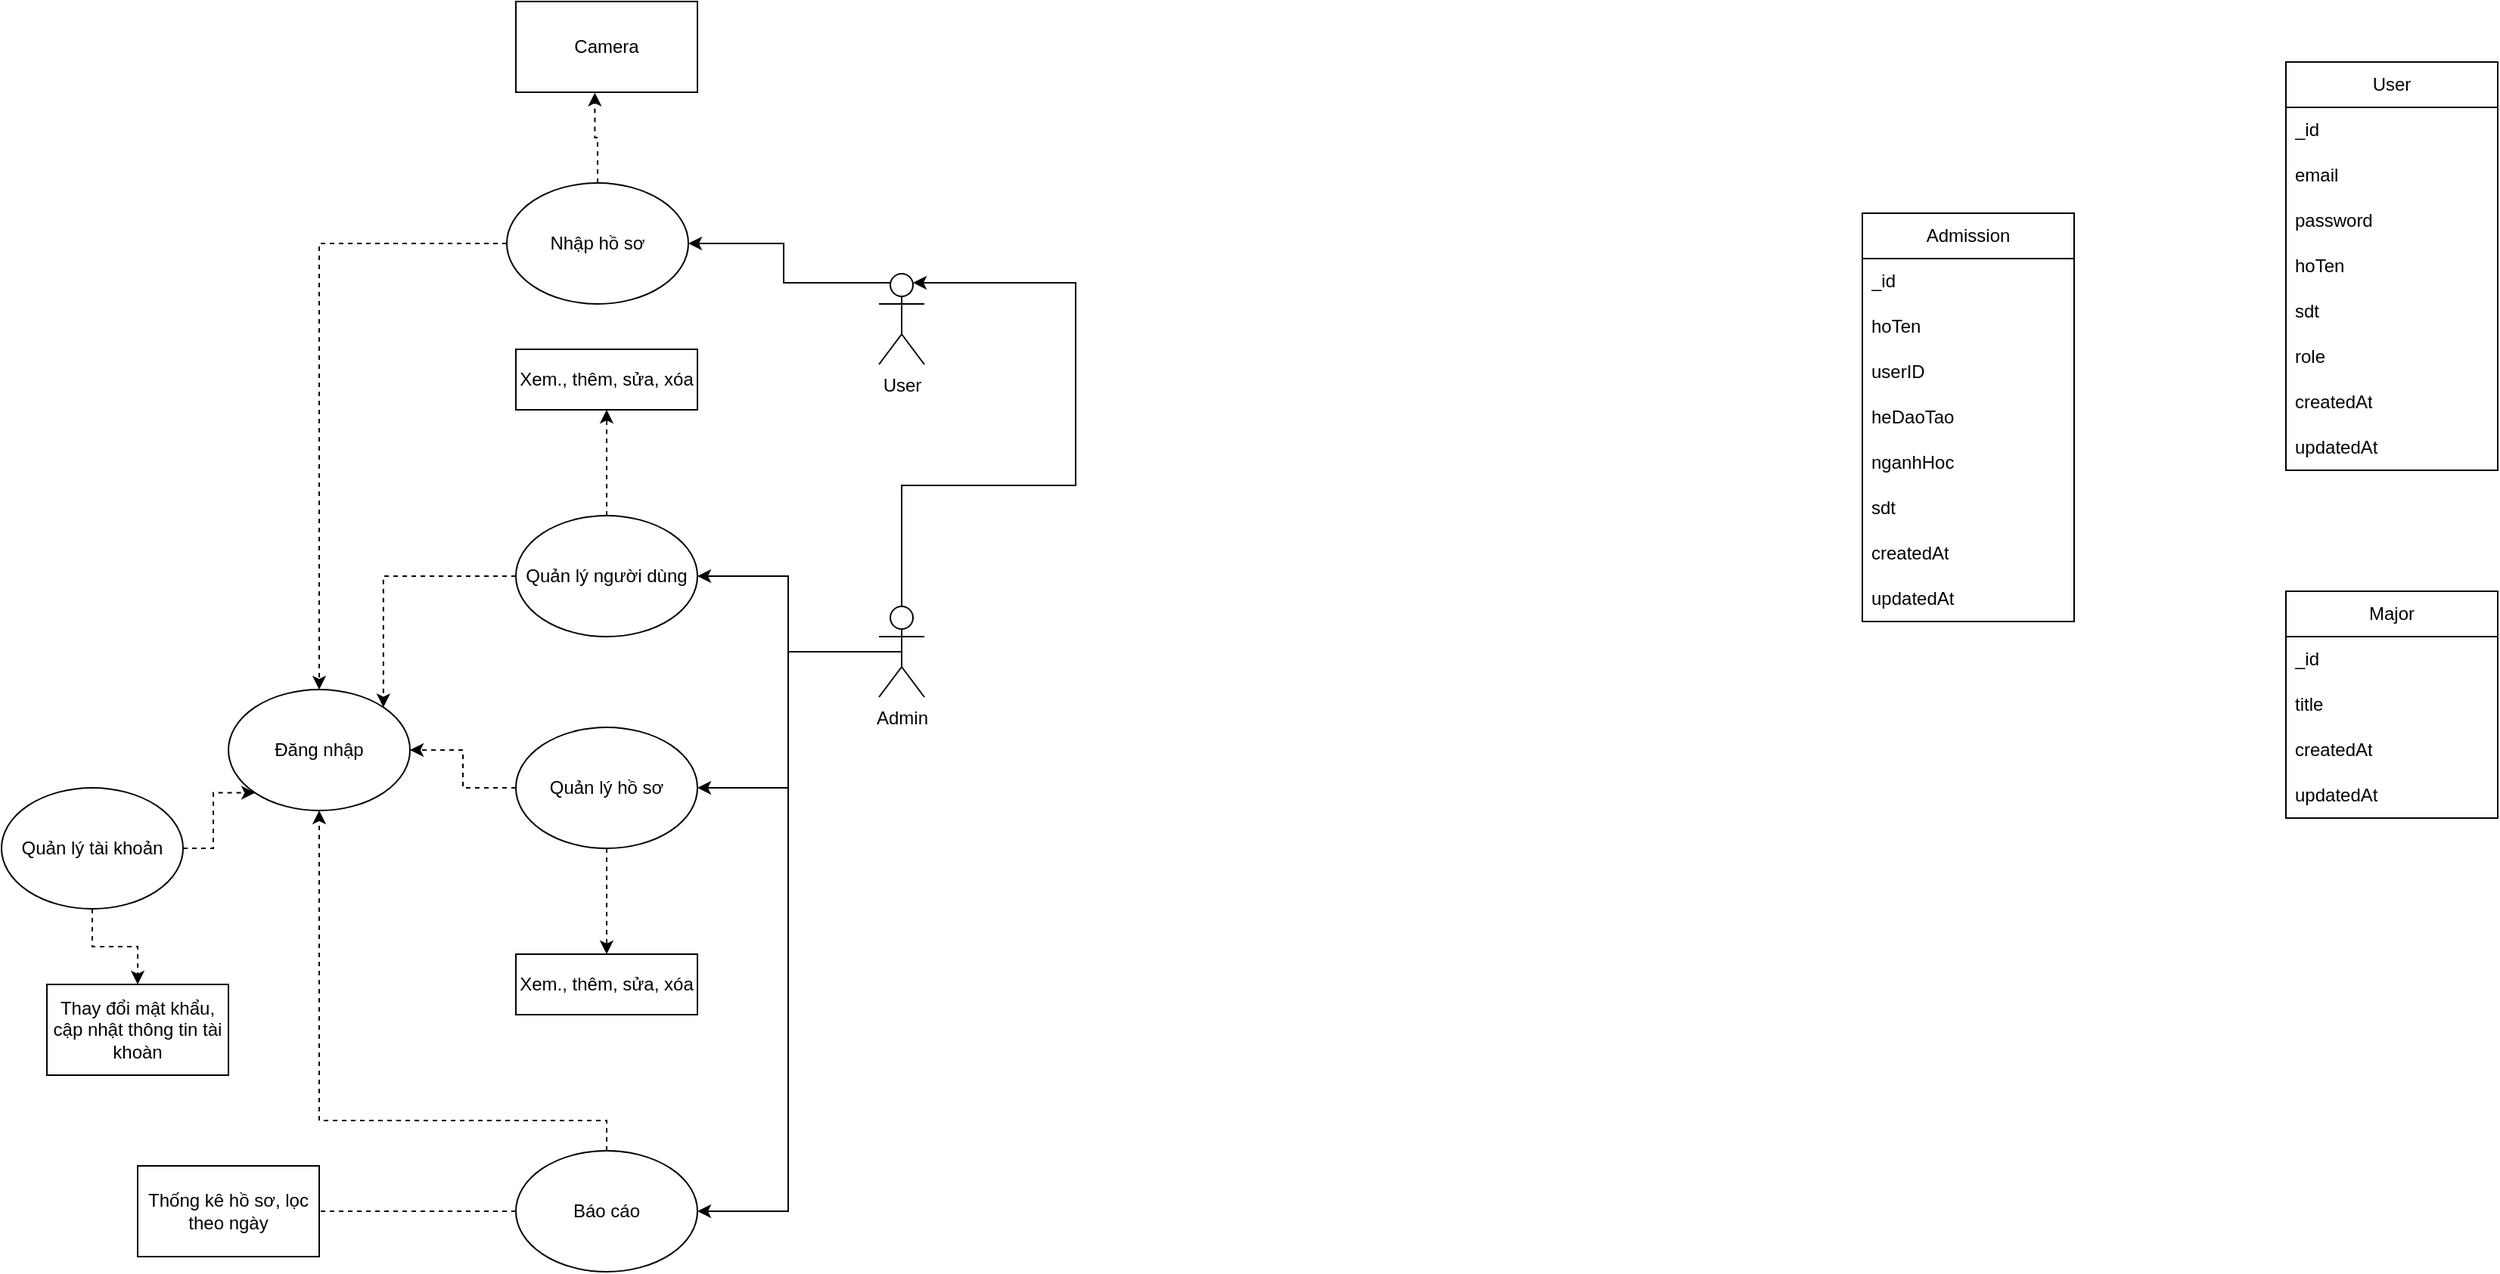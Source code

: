 <mxfile version="22.1.5" type="github">
  <diagram name="Page-1" id="01AOC4Z2vCR6MN29Dxu8">
    <mxGraphModel dx="1266" dy="731" grid="1" gridSize="10" guides="1" tooltips="1" connect="1" arrows="1" fold="1" page="1" pageScale="1" pageWidth="827" pageHeight="1169" math="0" shadow="0">
      <root>
        <mxCell id="0" />
        <mxCell id="1" parent="0" />
        <mxCell id="VzQVh_w2lTtYyfrB8TtS-12" style="edgeStyle=orthogonalEdgeStyle;rounded=0;orthogonalLoop=1;jettySize=auto;html=1;exitX=0.25;exitY=0.1;exitDx=0;exitDy=0;exitPerimeter=0;entryX=1;entryY=0.5;entryDx=0;entryDy=0;" parent="1" source="9IgoUmSk6aTHPB_9eNNo-1" target="VzQVh_w2lTtYyfrB8TtS-3" edge="1">
          <mxGeometry relative="1" as="geometry" />
        </mxCell>
        <mxCell id="9IgoUmSk6aTHPB_9eNNo-1" value="User" style="shape=umlActor;verticalLabelPosition=bottom;verticalAlign=top;html=1;outlineConnect=0;" parent="1" vertex="1">
          <mxGeometry x="660" y="230" width="30" height="60" as="geometry" />
        </mxCell>
        <mxCell id="VzQVh_w2lTtYyfrB8TtS-15" style="edgeStyle=orthogonalEdgeStyle;rounded=0;orthogonalLoop=1;jettySize=auto;html=1;entryX=1;entryY=0.5;entryDx=0;entryDy=0;" parent="1" source="9IgoUmSk6aTHPB_9eNNo-2" target="VzQVh_w2lTtYyfrB8TtS-2" edge="1">
          <mxGeometry relative="1" as="geometry" />
        </mxCell>
        <mxCell id="VzQVh_w2lTtYyfrB8TtS-17" style="edgeStyle=orthogonalEdgeStyle;rounded=0;orthogonalLoop=1;jettySize=auto;html=1;exitX=0.5;exitY=0.5;exitDx=0;exitDy=0;exitPerimeter=0;entryX=1;entryY=0.5;entryDx=0;entryDy=0;" parent="1" source="9IgoUmSk6aTHPB_9eNNo-2" target="VzQVh_w2lTtYyfrB8TtS-11" edge="1">
          <mxGeometry relative="1" as="geometry" />
        </mxCell>
        <mxCell id="VzQVh_w2lTtYyfrB8TtS-18" style="edgeStyle=orthogonalEdgeStyle;rounded=0;orthogonalLoop=1;jettySize=auto;html=1;exitX=0.5;exitY=0.5;exitDx=0;exitDy=0;exitPerimeter=0;entryX=1;entryY=0.5;entryDx=0;entryDy=0;" parent="1" source="9IgoUmSk6aTHPB_9eNNo-2" target="VzQVh_w2lTtYyfrB8TtS-9" edge="1">
          <mxGeometry relative="1" as="geometry" />
        </mxCell>
        <mxCell id="9IgoUmSk6aTHPB_9eNNo-2" value="Admin" style="shape=umlActor;verticalLabelPosition=bottom;verticalAlign=top;html=1;outlineConnect=0;" parent="1" vertex="1">
          <mxGeometry x="660" y="450" width="30" height="60" as="geometry" />
        </mxCell>
        <mxCell id="VzQVh_w2lTtYyfrB8TtS-1" style="edgeStyle=orthogonalEdgeStyle;rounded=0;orthogonalLoop=1;jettySize=auto;html=1;entryX=0.75;entryY=0.1;entryDx=0;entryDy=0;entryPerimeter=0;" parent="1" source="9IgoUmSk6aTHPB_9eNNo-2" target="9IgoUmSk6aTHPB_9eNNo-1" edge="1">
          <mxGeometry relative="1" as="geometry">
            <Array as="points">
              <mxPoint x="675" y="370" />
              <mxPoint x="790" y="370" />
              <mxPoint x="790" y="236" />
            </Array>
          </mxGeometry>
        </mxCell>
        <mxCell id="VzQVh_w2lTtYyfrB8TtS-5" style="edgeStyle=orthogonalEdgeStyle;rounded=0;orthogonalLoop=1;jettySize=auto;html=1;dashed=1;" parent="1" source="VzQVh_w2lTtYyfrB8TtS-2" target="VzQVh_w2lTtYyfrB8TtS-4" edge="1">
          <mxGeometry relative="1" as="geometry">
            <Array as="points">
              <mxPoint x="480" y="340" />
              <mxPoint x="480" y="340" />
            </Array>
          </mxGeometry>
        </mxCell>
        <mxCell id="VzQVh_w2lTtYyfrB8TtS-30" style="edgeStyle=orthogonalEdgeStyle;rounded=0;orthogonalLoop=1;jettySize=auto;html=1;entryX=1;entryY=0;entryDx=0;entryDy=0;dashed=1;" parent="1" source="VzQVh_w2lTtYyfrB8TtS-2" target="VzQVh_w2lTtYyfrB8TtS-6" edge="1">
          <mxGeometry relative="1" as="geometry" />
        </mxCell>
        <mxCell id="VzQVh_w2lTtYyfrB8TtS-2" value="Quản lý người dùng" style="ellipse;whiteSpace=wrap;html=1;" parent="1" vertex="1">
          <mxGeometry x="420" y="390" width="120" height="80" as="geometry" />
        </mxCell>
        <mxCell id="VzQVh_w2lTtYyfrB8TtS-31" style="edgeStyle=orthogonalEdgeStyle;rounded=0;orthogonalLoop=1;jettySize=auto;html=1;dashed=1;" parent="1" source="VzQVh_w2lTtYyfrB8TtS-3" target="VzQVh_w2lTtYyfrB8TtS-6" edge="1">
          <mxGeometry relative="1" as="geometry" />
        </mxCell>
        <mxCell id="VzQVh_w2lTtYyfrB8TtS-3" value="Nhập hồ sơ" style="ellipse;whiteSpace=wrap;html=1;" parent="1" vertex="1">
          <mxGeometry x="414" y="170" width="120" height="80" as="geometry" />
        </mxCell>
        <mxCell id="VzQVh_w2lTtYyfrB8TtS-4" value="Xem., thêm, sửa, xóa" style="rounded=0;whiteSpace=wrap;html=1;" parent="1" vertex="1">
          <mxGeometry x="420" y="280" width="120" height="40" as="geometry" />
        </mxCell>
        <mxCell id="VzQVh_w2lTtYyfrB8TtS-6" value="Đăng nhập" style="ellipse;whiteSpace=wrap;html=1;" parent="1" vertex="1">
          <mxGeometry x="230" y="505" width="120" height="80" as="geometry" />
        </mxCell>
        <mxCell id="VzQVh_w2lTtYyfrB8TtS-25" style="edgeStyle=orthogonalEdgeStyle;rounded=0;orthogonalLoop=1;jettySize=auto;html=1;entryX=0.5;entryY=0;entryDx=0;entryDy=0;dashed=1;" parent="1" source="VzQVh_w2lTtYyfrB8TtS-7" target="VzQVh_w2lTtYyfrB8TtS-24" edge="1">
          <mxGeometry relative="1" as="geometry" />
        </mxCell>
        <mxCell id="VzQVh_w2lTtYyfrB8TtS-28" style="edgeStyle=orthogonalEdgeStyle;rounded=0;orthogonalLoop=1;jettySize=auto;html=1;entryX=0;entryY=1;entryDx=0;entryDy=0;dashed=1;" parent="1" source="VzQVh_w2lTtYyfrB8TtS-7" target="VzQVh_w2lTtYyfrB8TtS-6" edge="1">
          <mxGeometry relative="1" as="geometry" />
        </mxCell>
        <mxCell id="VzQVh_w2lTtYyfrB8TtS-7" value="Quản lý tài khoản" style="ellipse;whiteSpace=wrap;html=1;" parent="1" vertex="1">
          <mxGeometry x="80" y="570" width="120" height="80" as="geometry" />
        </mxCell>
        <mxCell id="VzQVh_w2lTtYyfrB8TtS-13" style="edgeStyle=orthogonalEdgeStyle;rounded=0;orthogonalLoop=1;jettySize=auto;html=1;entryX=0.5;entryY=0;entryDx=0;entryDy=0;dashed=1;" parent="1" source="VzQVh_w2lTtYyfrB8TtS-9" target="VzQVh_w2lTtYyfrB8TtS-10" edge="1">
          <mxGeometry relative="1" as="geometry" />
        </mxCell>
        <mxCell id="VzQVh_w2lTtYyfrB8TtS-29" style="edgeStyle=orthogonalEdgeStyle;rounded=0;orthogonalLoop=1;jettySize=auto;html=1;exitX=0;exitY=0.5;exitDx=0;exitDy=0;dashed=1;" parent="1" source="VzQVh_w2lTtYyfrB8TtS-9" target="VzQVh_w2lTtYyfrB8TtS-6" edge="1">
          <mxGeometry relative="1" as="geometry" />
        </mxCell>
        <mxCell id="VzQVh_w2lTtYyfrB8TtS-9" value="Quản lý hồ sơ" style="ellipse;whiteSpace=wrap;html=1;" parent="1" vertex="1">
          <mxGeometry x="420" y="530" width="120" height="80" as="geometry" />
        </mxCell>
        <mxCell id="VzQVh_w2lTtYyfrB8TtS-10" value="Xem., thêm, sửa, xóa" style="rounded=0;whiteSpace=wrap;html=1;" parent="1" vertex="1">
          <mxGeometry x="420" y="680" width="120" height="40" as="geometry" />
        </mxCell>
        <mxCell id="VzQVh_w2lTtYyfrB8TtS-23" style="edgeStyle=orthogonalEdgeStyle;rounded=0;orthogonalLoop=1;jettySize=auto;html=1;exitX=0;exitY=0.5;exitDx=0;exitDy=0;entryX=1;entryY=0.5;entryDx=0;entryDy=0;dashed=1;endArrow=none;endFill=0;" parent="1" source="VzQVh_w2lTtYyfrB8TtS-11" target="VzQVh_w2lTtYyfrB8TtS-20" edge="1">
          <mxGeometry relative="1" as="geometry" />
        </mxCell>
        <mxCell id="VzQVh_w2lTtYyfrB8TtS-27" style="edgeStyle=orthogonalEdgeStyle;rounded=0;orthogonalLoop=1;jettySize=auto;html=1;entryX=0.5;entryY=1;entryDx=0;entryDy=0;dashed=1;" parent="1" source="VzQVh_w2lTtYyfrB8TtS-11" target="VzQVh_w2lTtYyfrB8TtS-6" edge="1">
          <mxGeometry relative="1" as="geometry">
            <Array as="points">
              <mxPoint x="480" y="790" />
              <mxPoint x="290" y="790" />
            </Array>
          </mxGeometry>
        </mxCell>
        <mxCell id="VzQVh_w2lTtYyfrB8TtS-11" value="Báo cáo" style="ellipse;whiteSpace=wrap;html=1;" parent="1" vertex="1">
          <mxGeometry x="420" y="810" width="120" height="80" as="geometry" />
        </mxCell>
        <mxCell id="VzQVh_w2lTtYyfrB8TtS-20" value="Thống kê hồ sơ, lọc theo ngày" style="rounded=0;whiteSpace=wrap;html=1;" parent="1" vertex="1">
          <mxGeometry x="170" y="820" width="120" height="60" as="geometry" />
        </mxCell>
        <mxCell id="VzQVh_w2lTtYyfrB8TtS-21" value="Camera" style="rounded=0;whiteSpace=wrap;html=1;" parent="1" vertex="1">
          <mxGeometry x="420" y="50" width="120" height="60" as="geometry" />
        </mxCell>
        <mxCell id="VzQVh_w2lTtYyfrB8TtS-22" style="edgeStyle=orthogonalEdgeStyle;rounded=0;orthogonalLoop=1;jettySize=auto;html=1;entryX=0.435;entryY=1.005;entryDx=0;entryDy=0;entryPerimeter=0;dashed=1;" parent="1" source="VzQVh_w2lTtYyfrB8TtS-3" target="VzQVh_w2lTtYyfrB8TtS-21" edge="1">
          <mxGeometry relative="1" as="geometry" />
        </mxCell>
        <mxCell id="VzQVh_w2lTtYyfrB8TtS-24" value="Thay đổi mật khẩu, cập nhật thông tin tài khoàn" style="rounded=0;whiteSpace=wrap;html=1;" parent="1" vertex="1">
          <mxGeometry x="110" y="700" width="120" height="60" as="geometry" />
        </mxCell>
        <mxCell id="Ud8GsD7phMya_aiQk7EK-1" value="Admission" style="swimlane;fontStyle=0;childLayout=stackLayout;horizontal=1;startSize=30;horizontalStack=0;resizeParent=1;resizeParentMax=0;resizeLast=0;collapsible=1;marginBottom=0;whiteSpace=wrap;html=1;" vertex="1" parent="1">
          <mxGeometry x="1310" y="190" width="140" height="270" as="geometry" />
        </mxCell>
        <mxCell id="Ud8GsD7phMya_aiQk7EK-2" value="_id" style="text;strokeColor=none;fillColor=none;align=left;verticalAlign=middle;spacingLeft=4;spacingRight=4;overflow=hidden;points=[[0,0.5],[1,0.5]];portConstraint=eastwest;rotatable=0;whiteSpace=wrap;html=1;" vertex="1" parent="Ud8GsD7phMya_aiQk7EK-1">
          <mxGeometry y="30" width="140" height="30" as="geometry" />
        </mxCell>
        <mxCell id="Ud8GsD7phMya_aiQk7EK-9" value="hoTen" style="text;strokeColor=none;fillColor=none;align=left;verticalAlign=middle;spacingLeft=4;spacingRight=4;overflow=hidden;points=[[0,0.5],[1,0.5]];portConstraint=eastwest;rotatable=0;whiteSpace=wrap;html=1;" vertex="1" parent="Ud8GsD7phMya_aiQk7EK-1">
          <mxGeometry y="60" width="140" height="30" as="geometry" />
        </mxCell>
        <mxCell id="Ud8GsD7phMya_aiQk7EK-3" value="userID" style="text;strokeColor=none;fillColor=none;align=left;verticalAlign=middle;spacingLeft=4;spacingRight=4;overflow=hidden;points=[[0,0.5],[1,0.5]];portConstraint=eastwest;rotatable=0;whiteSpace=wrap;html=1;" vertex="1" parent="Ud8GsD7phMya_aiQk7EK-1">
          <mxGeometry y="90" width="140" height="30" as="geometry" />
        </mxCell>
        <mxCell id="Ud8GsD7phMya_aiQk7EK-4" value="heDaoTao" style="text;strokeColor=none;fillColor=none;align=left;verticalAlign=middle;spacingLeft=4;spacingRight=4;overflow=hidden;points=[[0,0.5],[1,0.5]];portConstraint=eastwest;rotatable=0;whiteSpace=wrap;html=1;" vertex="1" parent="Ud8GsD7phMya_aiQk7EK-1">
          <mxGeometry y="120" width="140" height="30" as="geometry" />
        </mxCell>
        <mxCell id="Ud8GsD7phMya_aiQk7EK-10" value="nganhHoc" style="text;strokeColor=none;fillColor=none;align=left;verticalAlign=middle;spacingLeft=4;spacingRight=4;overflow=hidden;points=[[0,0.5],[1,0.5]];portConstraint=eastwest;rotatable=0;whiteSpace=wrap;html=1;" vertex="1" parent="Ud8GsD7phMya_aiQk7EK-1">
          <mxGeometry y="150" width="140" height="30" as="geometry" />
        </mxCell>
        <mxCell id="Ud8GsD7phMya_aiQk7EK-11" value="sdt" style="text;strokeColor=none;fillColor=none;align=left;verticalAlign=middle;spacingLeft=4;spacingRight=4;overflow=hidden;points=[[0,0.5],[1,0.5]];portConstraint=eastwest;rotatable=0;whiteSpace=wrap;html=1;" vertex="1" parent="Ud8GsD7phMya_aiQk7EK-1">
          <mxGeometry y="180" width="140" height="30" as="geometry" />
        </mxCell>
        <mxCell id="Ud8GsD7phMya_aiQk7EK-12" value="createdAt" style="text;strokeColor=none;fillColor=none;align=left;verticalAlign=middle;spacingLeft=4;spacingRight=4;overflow=hidden;points=[[0,0.5],[1,0.5]];portConstraint=eastwest;rotatable=0;whiteSpace=wrap;html=1;" vertex="1" parent="Ud8GsD7phMya_aiQk7EK-1">
          <mxGeometry y="210" width="140" height="30" as="geometry" />
        </mxCell>
        <mxCell id="Ud8GsD7phMya_aiQk7EK-13" value="updatedAt" style="text;strokeColor=none;fillColor=none;align=left;verticalAlign=middle;spacingLeft=4;spacingRight=4;overflow=hidden;points=[[0,0.5],[1,0.5]];portConstraint=eastwest;rotatable=0;whiteSpace=wrap;html=1;" vertex="1" parent="Ud8GsD7phMya_aiQk7EK-1">
          <mxGeometry y="240" width="140" height="30" as="geometry" />
        </mxCell>
        <mxCell id="Ud8GsD7phMya_aiQk7EK-5" value="User" style="swimlane;fontStyle=0;childLayout=stackLayout;horizontal=1;startSize=30;horizontalStack=0;resizeParent=1;resizeParentMax=0;resizeLast=0;collapsible=1;marginBottom=0;whiteSpace=wrap;html=1;" vertex="1" parent="1">
          <mxGeometry x="1590" y="90" width="140" height="270" as="geometry" />
        </mxCell>
        <mxCell id="Ud8GsD7phMya_aiQk7EK-6" value="_id" style="text;strokeColor=none;fillColor=none;align=left;verticalAlign=middle;spacingLeft=4;spacingRight=4;overflow=hidden;points=[[0,0.5],[1,0.5]];portConstraint=eastwest;rotatable=0;whiteSpace=wrap;html=1;" vertex="1" parent="Ud8GsD7phMya_aiQk7EK-5">
          <mxGeometry y="30" width="140" height="30" as="geometry" />
        </mxCell>
        <mxCell id="Ud8GsD7phMya_aiQk7EK-7" value="email" style="text;strokeColor=none;fillColor=none;align=left;verticalAlign=middle;spacingLeft=4;spacingRight=4;overflow=hidden;points=[[0,0.5],[1,0.5]];portConstraint=eastwest;rotatable=0;whiteSpace=wrap;html=1;" vertex="1" parent="Ud8GsD7phMya_aiQk7EK-5">
          <mxGeometry y="60" width="140" height="30" as="geometry" />
        </mxCell>
        <mxCell id="Ud8GsD7phMya_aiQk7EK-8" value="password" style="text;strokeColor=none;fillColor=none;align=left;verticalAlign=middle;spacingLeft=4;spacingRight=4;overflow=hidden;points=[[0,0.5],[1,0.5]];portConstraint=eastwest;rotatable=0;whiteSpace=wrap;html=1;" vertex="1" parent="Ud8GsD7phMya_aiQk7EK-5">
          <mxGeometry y="90" width="140" height="30" as="geometry" />
        </mxCell>
        <mxCell id="Ud8GsD7phMya_aiQk7EK-19" value="hoTen" style="text;strokeColor=none;fillColor=none;align=left;verticalAlign=middle;spacingLeft=4;spacingRight=4;overflow=hidden;points=[[0,0.5],[1,0.5]];portConstraint=eastwest;rotatable=0;whiteSpace=wrap;html=1;" vertex="1" parent="Ud8GsD7phMya_aiQk7EK-5">
          <mxGeometry y="120" width="140" height="30" as="geometry" />
        </mxCell>
        <mxCell id="Ud8GsD7phMya_aiQk7EK-20" value="sdt" style="text;strokeColor=none;fillColor=none;align=left;verticalAlign=middle;spacingLeft=4;spacingRight=4;overflow=hidden;points=[[0,0.5],[1,0.5]];portConstraint=eastwest;rotatable=0;whiteSpace=wrap;html=1;" vertex="1" parent="Ud8GsD7phMya_aiQk7EK-5">
          <mxGeometry y="150" width="140" height="30" as="geometry" />
        </mxCell>
        <mxCell id="Ud8GsD7phMya_aiQk7EK-21" value="role" style="text;strokeColor=none;fillColor=none;align=left;verticalAlign=middle;spacingLeft=4;spacingRight=4;overflow=hidden;points=[[0,0.5],[1,0.5]];portConstraint=eastwest;rotatable=0;whiteSpace=wrap;html=1;" vertex="1" parent="Ud8GsD7phMya_aiQk7EK-5">
          <mxGeometry y="180" width="140" height="30" as="geometry" />
        </mxCell>
        <mxCell id="Ud8GsD7phMya_aiQk7EK-22" value="createdAt" style="text;strokeColor=none;fillColor=none;align=left;verticalAlign=middle;spacingLeft=4;spacingRight=4;overflow=hidden;points=[[0,0.5],[1,0.5]];portConstraint=eastwest;rotatable=0;whiteSpace=wrap;html=1;" vertex="1" parent="Ud8GsD7phMya_aiQk7EK-5">
          <mxGeometry y="210" width="140" height="30" as="geometry" />
        </mxCell>
        <mxCell id="Ud8GsD7phMya_aiQk7EK-23" value="updatedAt" style="text;strokeColor=none;fillColor=none;align=left;verticalAlign=middle;spacingLeft=4;spacingRight=4;overflow=hidden;points=[[0,0.5],[1,0.5]];portConstraint=eastwest;rotatable=0;whiteSpace=wrap;html=1;" vertex="1" parent="Ud8GsD7phMya_aiQk7EK-5">
          <mxGeometry y="240" width="140" height="30" as="geometry" />
        </mxCell>
        <mxCell id="Ud8GsD7phMya_aiQk7EK-14" value="Major" style="swimlane;fontStyle=0;childLayout=stackLayout;horizontal=1;startSize=30;horizontalStack=0;resizeParent=1;resizeParentMax=0;resizeLast=0;collapsible=1;marginBottom=0;whiteSpace=wrap;html=1;" vertex="1" parent="1">
          <mxGeometry x="1590" y="440" width="140" height="150" as="geometry" />
        </mxCell>
        <mxCell id="Ud8GsD7phMya_aiQk7EK-15" value="_id" style="text;strokeColor=none;fillColor=none;align=left;verticalAlign=middle;spacingLeft=4;spacingRight=4;overflow=hidden;points=[[0,0.5],[1,0.5]];portConstraint=eastwest;rotatable=0;whiteSpace=wrap;html=1;" vertex="1" parent="Ud8GsD7phMya_aiQk7EK-14">
          <mxGeometry y="30" width="140" height="30" as="geometry" />
        </mxCell>
        <mxCell id="Ud8GsD7phMya_aiQk7EK-16" value="title" style="text;strokeColor=none;fillColor=none;align=left;verticalAlign=middle;spacingLeft=4;spacingRight=4;overflow=hidden;points=[[0,0.5],[1,0.5]];portConstraint=eastwest;rotatable=0;whiteSpace=wrap;html=1;" vertex="1" parent="Ud8GsD7phMya_aiQk7EK-14">
          <mxGeometry y="60" width="140" height="30" as="geometry" />
        </mxCell>
        <mxCell id="Ud8GsD7phMya_aiQk7EK-17" value="createdAt" style="text;strokeColor=none;fillColor=none;align=left;verticalAlign=middle;spacingLeft=4;spacingRight=4;overflow=hidden;points=[[0,0.5],[1,0.5]];portConstraint=eastwest;rotatable=0;whiteSpace=wrap;html=1;" vertex="1" parent="Ud8GsD7phMya_aiQk7EK-14">
          <mxGeometry y="90" width="140" height="30" as="geometry" />
        </mxCell>
        <mxCell id="Ud8GsD7phMya_aiQk7EK-18" value="updatedAt" style="text;strokeColor=none;fillColor=none;align=left;verticalAlign=middle;spacingLeft=4;spacingRight=4;overflow=hidden;points=[[0,0.5],[1,0.5]];portConstraint=eastwest;rotatable=0;whiteSpace=wrap;html=1;" vertex="1" parent="Ud8GsD7phMya_aiQk7EK-14">
          <mxGeometry y="120" width="140" height="30" as="geometry" />
        </mxCell>
      </root>
    </mxGraphModel>
  </diagram>
</mxfile>
